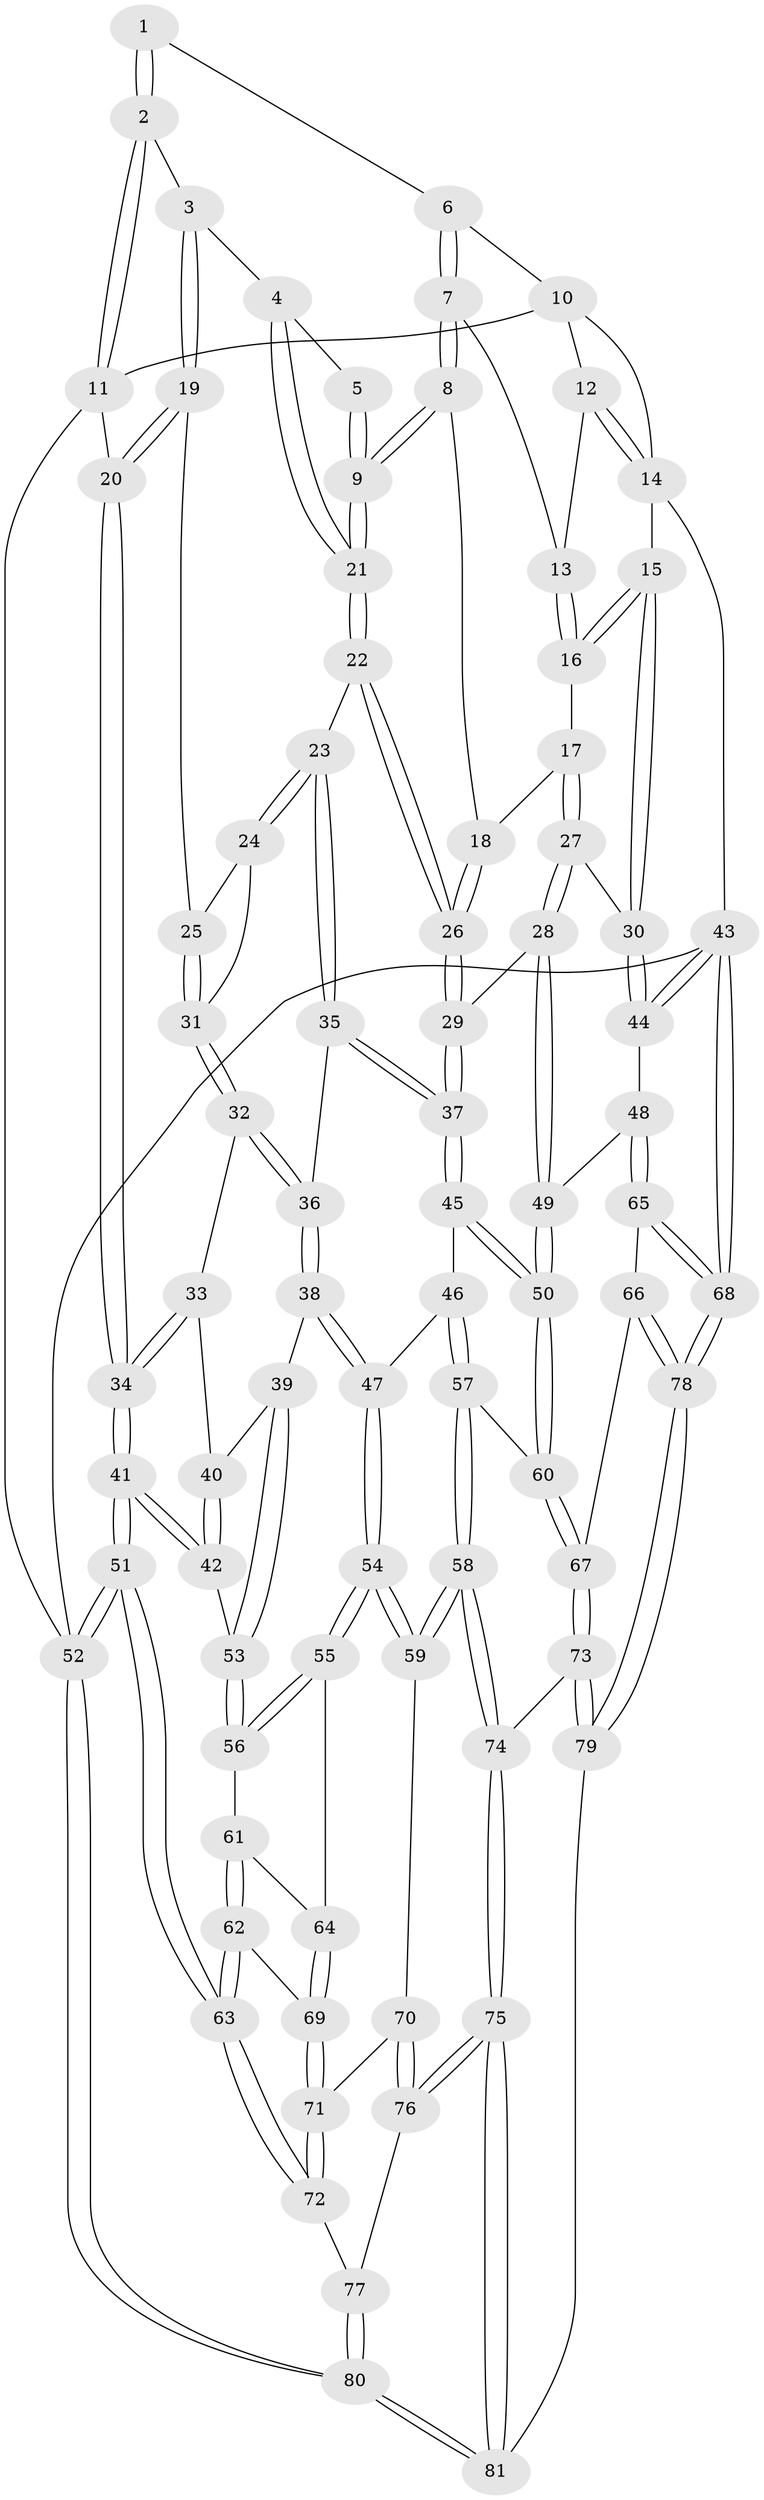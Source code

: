 // Generated by graph-tools (version 1.1) at 2025/11/02/27/25 16:11:55]
// undirected, 81 vertices, 199 edges
graph export_dot {
graph [start="1"]
  node [color=gray90,style=filled];
  1 [pos="+0.4366533263971868+0"];
  2 [pos="+0.05462057684946517+0"];
  3 [pos="+0.17562802963059915+0.08464629868342093"];
  4 [pos="+0.24509092660294307+0.12340138361353399"];
  5 [pos="+0.4053799675385244+0"];
  6 [pos="+0.5985741998185982+0"];
  7 [pos="+0.6143603773704854+0.04058465654916977"];
  8 [pos="+0.6086583492585924+0.11768996900588606"];
  9 [pos="+0.413182760213124+0.17049059205168207"];
  10 [pos="+0.8219284621126581+0"];
  11 [pos="+0+0"];
  12 [pos="+0.8420374156663449+0.04165125174750743"];
  13 [pos="+0.8406304998900443+0.08081534841995028"];
  14 [pos="+1+0.06792990741890206"];
  15 [pos="+1+0.2499625435571888"];
  16 [pos="+0.8463075028584324+0.11255316840674524"];
  17 [pos="+0.7396880997092965+0.2029187516120156"];
  18 [pos="+0.6108579459664958+0.12111944990917342"];
  19 [pos="+0.05138943555253968+0.2313839925094512"];
  20 [pos="+0+0.26209164986055"];
  21 [pos="+0.3472530734003965+0.24016687412934473"];
  22 [pos="+0.34535717456675996+0.279125595583867"];
  23 [pos="+0.3383901896204043+0.2874430086015839"];
  24 [pos="+0.23456675794432352+0.2910603679471537"];
  25 [pos="+0.055912283888054345+0.23488157546293786"];
  26 [pos="+0.5482624528601244+0.3614895458778951"];
  27 [pos="+0.7723802266715908+0.34549968782256735"];
  28 [pos="+0.6761536895510073+0.45255083511709615"];
  29 [pos="+0.6058297526319067+0.42862026672333603"];
  30 [pos="+1+0.3319594291329325"];
  31 [pos="+0.12368141864845444+0.37503181673519115"];
  32 [pos="+0.11793855586125594+0.42392528341083097"];
  33 [pos="+0.07628302836758855+0.4422973315010345"];
  34 [pos="+0+0.27817309857114725"];
  35 [pos="+0.29555512131184547+0.4593743620368426"];
  36 [pos="+0.26410783515927216+0.4762425592546855"];
  37 [pos="+0.41373873076926543+0.5503549034750354"];
  38 [pos="+0.20031859138666694+0.5905966978431539"];
  39 [pos="+0.19541064071452613+0.5919973939423888"];
  40 [pos="+0.07504790019972553+0.45563536739322263"];
  41 [pos="+0+0.6270815986376937"];
  42 [pos="+0.0335965606458458+0.6344612936754156"];
  43 [pos="+1+1"];
  44 [pos="+1+0.5578596479293269"];
  45 [pos="+0.41946545500393523+0.6027601509109745"];
  46 [pos="+0.2819766683583083+0.6803471240648178"];
  47 [pos="+0.2570152415149479+0.6619829778407275"];
  48 [pos="+0.7881648623192034+0.6501666847867691"];
  49 [pos="+0.7206962541498646+0.5938864049144398"];
  50 [pos="+0.49819886394972623+0.7129384906686239"];
  51 [pos="+0+0.9718057368401728"];
  52 [pos="+0+1"];
  53 [pos="+0.05886053007161261+0.6460727714090578"];
  54 [pos="+0.14041389118226266+0.7687214002058957"];
  55 [pos="+0.13907390856908478+0.7677353968501858"];
  56 [pos="+0.07724159663311923+0.6914491869523978"];
  57 [pos="+0.29005904809018557+0.7214970560582102"];
  58 [pos="+0.26577022070229467+0.8093023218084251"];
  59 [pos="+0.1486967361280913+0.778601216924172"];
  60 [pos="+0.48884414329699954+0.7525309183180405"];
  61 [pos="+0.028808426339189282+0.7915094085993423"];
  62 [pos="+0+0.8150986677969577"];
  63 [pos="+0+0.9434715355023792"];
  64 [pos="+0.0644684730442274+0.8252722900381653"];
  65 [pos="+0.791443180111626+0.7579339527686674"];
  66 [pos="+0.5961859970566711+0.8627048639223177"];
  67 [pos="+0.4894543304674732+0.8053420483070778"];
  68 [pos="+1+1"];
  69 [pos="+0.059240847024895196+0.8434676495181983"];
  70 [pos="+0.13496598108896843+0.842411598192161"];
  71 [pos="+0.06401756300638678+0.8820495648957676"];
  72 [pos="+0.05492826741935353+0.8992505561295522"];
  73 [pos="+0.4506907589025514+0.843801511415292"];
  74 [pos="+0.2975638930252231+0.8681757887096362"];
  75 [pos="+0.25545238520422847+0.9572629864827604"];
  76 [pos="+0.16598093645966677+0.9086139736916261"];
  77 [pos="+0.0847342471109914+0.9279726128007386"];
  78 [pos="+0.7280419637582405+1"];
  79 [pos="+0.46471601779670824+1"];
  80 [pos="+0.12272724994392988+1"];
  81 [pos="+0.25608218098708696+1"];
  1 -- 2;
  1 -- 2;
  1 -- 6;
  2 -- 3;
  2 -- 11;
  2 -- 11;
  3 -- 4;
  3 -- 19;
  3 -- 19;
  4 -- 5;
  4 -- 21;
  4 -- 21;
  5 -- 9;
  5 -- 9;
  6 -- 7;
  6 -- 7;
  6 -- 10;
  7 -- 8;
  7 -- 8;
  7 -- 13;
  8 -- 9;
  8 -- 9;
  8 -- 18;
  9 -- 21;
  9 -- 21;
  10 -- 11;
  10 -- 12;
  10 -- 14;
  11 -- 20;
  11 -- 52;
  12 -- 13;
  12 -- 14;
  12 -- 14;
  13 -- 16;
  13 -- 16;
  14 -- 15;
  14 -- 43;
  15 -- 16;
  15 -- 16;
  15 -- 30;
  15 -- 30;
  16 -- 17;
  17 -- 18;
  17 -- 27;
  17 -- 27;
  18 -- 26;
  18 -- 26;
  19 -- 20;
  19 -- 20;
  19 -- 25;
  20 -- 34;
  20 -- 34;
  21 -- 22;
  21 -- 22;
  22 -- 23;
  22 -- 26;
  22 -- 26;
  23 -- 24;
  23 -- 24;
  23 -- 35;
  23 -- 35;
  24 -- 25;
  24 -- 31;
  25 -- 31;
  25 -- 31;
  26 -- 29;
  26 -- 29;
  27 -- 28;
  27 -- 28;
  27 -- 30;
  28 -- 29;
  28 -- 49;
  28 -- 49;
  29 -- 37;
  29 -- 37;
  30 -- 44;
  30 -- 44;
  31 -- 32;
  31 -- 32;
  32 -- 33;
  32 -- 36;
  32 -- 36;
  33 -- 34;
  33 -- 34;
  33 -- 40;
  34 -- 41;
  34 -- 41;
  35 -- 36;
  35 -- 37;
  35 -- 37;
  36 -- 38;
  36 -- 38;
  37 -- 45;
  37 -- 45;
  38 -- 39;
  38 -- 47;
  38 -- 47;
  39 -- 40;
  39 -- 53;
  39 -- 53;
  40 -- 42;
  40 -- 42;
  41 -- 42;
  41 -- 42;
  41 -- 51;
  41 -- 51;
  42 -- 53;
  43 -- 44;
  43 -- 44;
  43 -- 68;
  43 -- 68;
  43 -- 52;
  44 -- 48;
  45 -- 46;
  45 -- 50;
  45 -- 50;
  46 -- 47;
  46 -- 57;
  46 -- 57;
  47 -- 54;
  47 -- 54;
  48 -- 49;
  48 -- 65;
  48 -- 65;
  49 -- 50;
  49 -- 50;
  50 -- 60;
  50 -- 60;
  51 -- 52;
  51 -- 52;
  51 -- 63;
  51 -- 63;
  52 -- 80;
  52 -- 80;
  53 -- 56;
  53 -- 56;
  54 -- 55;
  54 -- 55;
  54 -- 59;
  54 -- 59;
  55 -- 56;
  55 -- 56;
  55 -- 64;
  56 -- 61;
  57 -- 58;
  57 -- 58;
  57 -- 60;
  58 -- 59;
  58 -- 59;
  58 -- 74;
  58 -- 74;
  59 -- 70;
  60 -- 67;
  60 -- 67;
  61 -- 62;
  61 -- 62;
  61 -- 64;
  62 -- 63;
  62 -- 63;
  62 -- 69;
  63 -- 72;
  63 -- 72;
  64 -- 69;
  64 -- 69;
  65 -- 66;
  65 -- 68;
  65 -- 68;
  66 -- 67;
  66 -- 78;
  66 -- 78;
  67 -- 73;
  67 -- 73;
  68 -- 78;
  68 -- 78;
  69 -- 71;
  69 -- 71;
  70 -- 71;
  70 -- 76;
  70 -- 76;
  71 -- 72;
  71 -- 72;
  72 -- 77;
  73 -- 74;
  73 -- 79;
  73 -- 79;
  74 -- 75;
  74 -- 75;
  75 -- 76;
  75 -- 76;
  75 -- 81;
  75 -- 81;
  76 -- 77;
  77 -- 80;
  77 -- 80;
  78 -- 79;
  78 -- 79;
  79 -- 81;
  80 -- 81;
  80 -- 81;
}
